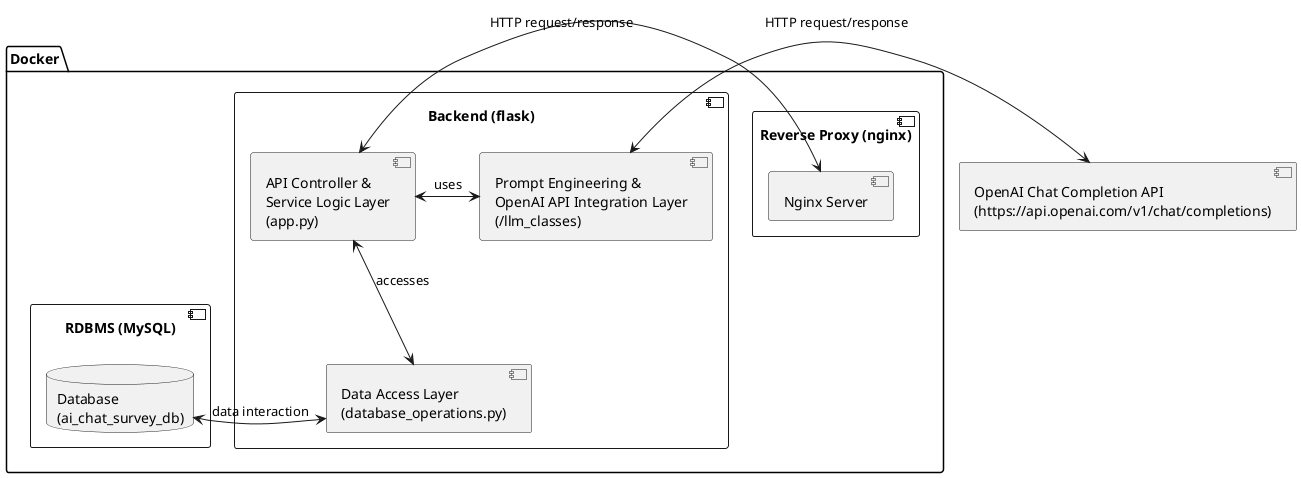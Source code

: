 @startuml backend-architecture

package "Docker" {
    component "Reverse Proxy (nginx)" as reverse_proxy {
        [Nginx Server] as nginx
    }

    component "Backend (flask)" as backend {
        [Prompt Engineering &\nOpenAI API Integration Layer\n(/llm_classes)] as OA
        [API Controller &\nService Logic Layer\n(app.py)] as API
        [Data Access Layer\n(database_operations.py)] as DAL
    }

    component "RDBMS (MySQL)" as database {
        database "Database\n(ai_chat_survey_db)" as DB
    }

    nginx <-right-> API : HTTP request/response
    API <-down-> DAL : accesses
    DAL <-right-> DB : data interaction
    OA <-left-> API : uses
}

[OpenAI Chat Completion API\n(https://api.openai.com/v1/chat/completions)] <-left-> OA: HTTP request/response

@enduml
